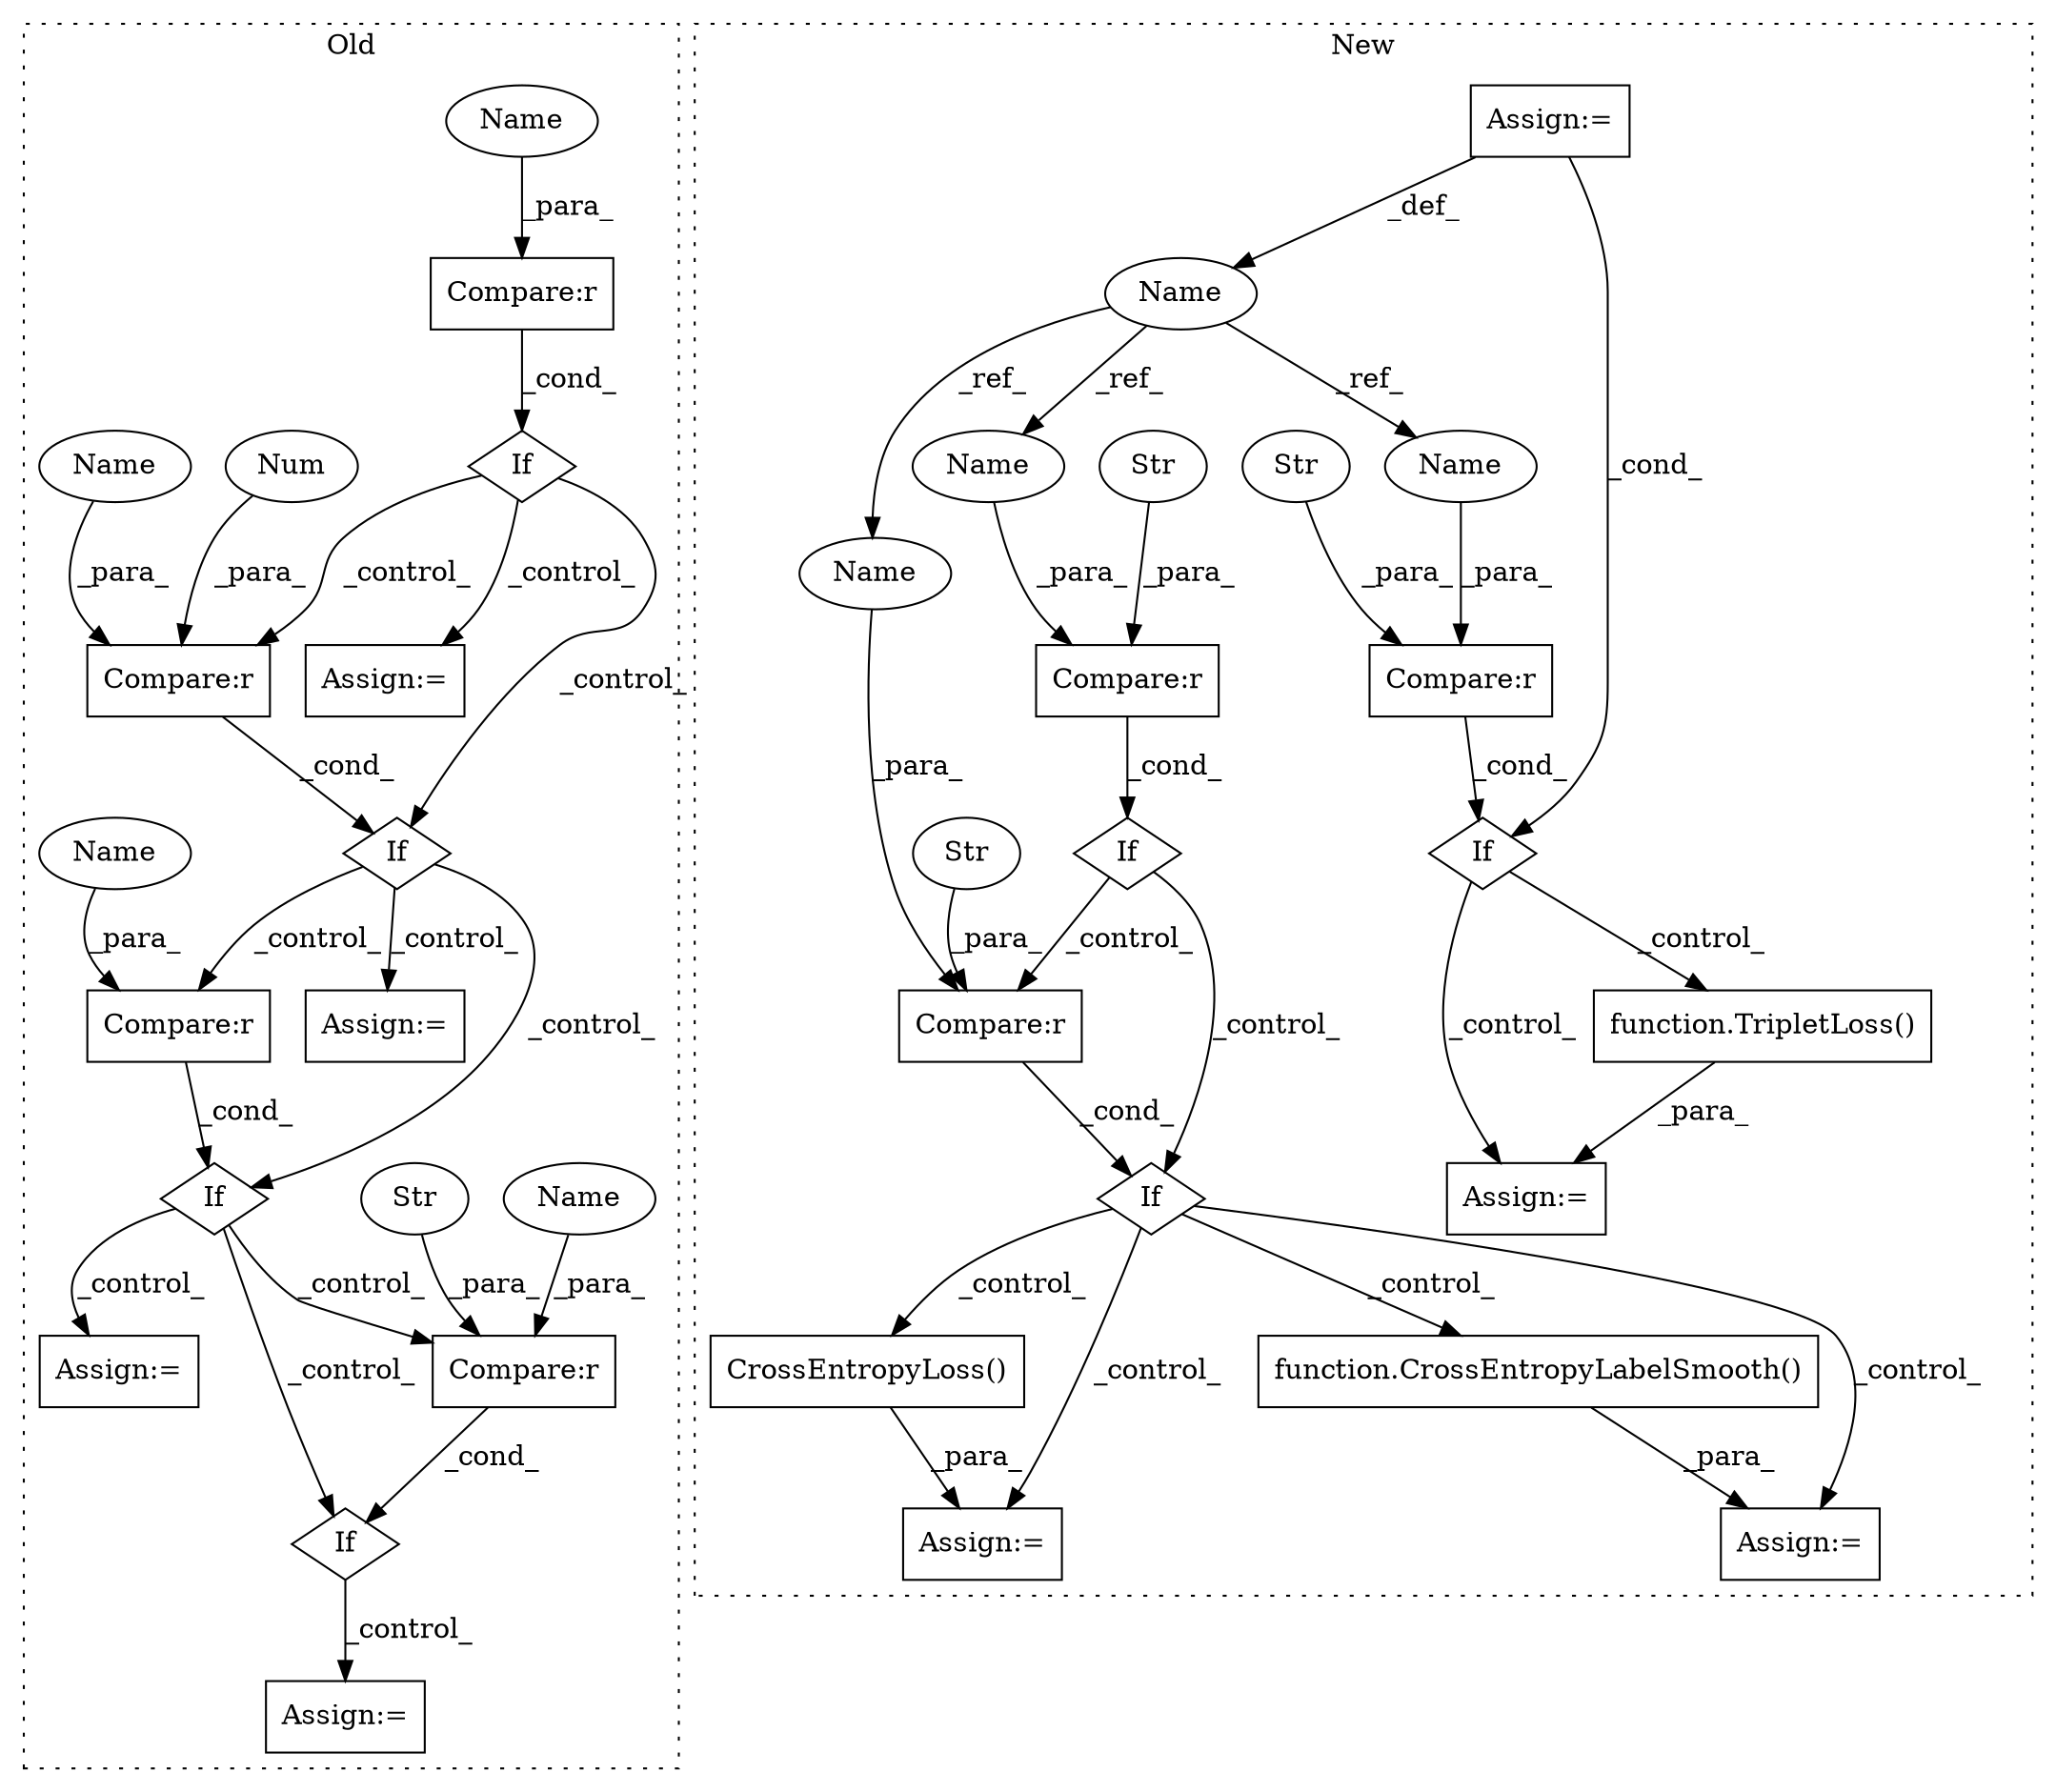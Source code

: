 digraph G {
subgraph cluster0 {
1 [label="If" a="96" s="1239,1256" l="0,18" shape="diamond"];
4 [label="Compare:r" a="40" s="1167" l="16" shape="box"];
5 [label="If" a="96" s="1111,1150" l="3,14" shape="diamond"];
6 [label="Num" a="76" s="1181" l="2" shape="ellipse"];
7 [label="If" a="96" s="1313,1338" l="0,18" shape="diamond"];
10 [label="Compare:r" a="40" s="1313" l="25" shape="box"];
11 [label="If" a="96" s="1164,1183" l="3,18" shape="diamond"];
12 [label="Str" a="66" s="1327" l="11" shape="ellipse"];
15 [label="Compare:r" a="40" s="1114" l="36" shape="box"];
18 [label="Compare:r" a="40" s="1239" l="17" shape="box"];
23 [label="Assign:=" a="68" s="2000" l="3" shape="box"];
27 [label="Assign:=" a="68" s="1365" l="3" shape="box"];
28 [label="Assign:=" a="68" s="1283" l="3" shape="box"];
29 [label="Assign:=" a="68" s="1210" l="3" shape="box"];
35 [label="Name" a="87" s="1239" l="10" shape="ellipse"];
36 [label="Name" a="87" s="1114" l="10" shape="ellipse"];
37 [label="Name" a="87" s="1167" l="10" shape="ellipse"];
38 [label="Name" a="87" s="1313" l="10" shape="ellipse"];
label = "Old";
style="dotted";
}
subgraph cluster1 {
2 [label="CrossEntropyLoss()" a="75" s="1947" l="21" shape="box"];
3 [label="If" a="96" s="1794,1828" l="3,18" shape="diamond"];
8 [label="function.CrossEntropyLabelSmooth()" a="75" s="1861,1896" l="24,1" shape="box"];
9 [label="If" a="96" s="1617,1647" l="3,14" shape="diamond"];
13 [label="Compare:r" a="40" s="1620" l="27" shape="box"];
14 [label="Str" a="66" s="1620" l="9" shape="ellipse"];
16 [label="Compare:r" a="40" s="1797" l="31" shape="box"];
17 [label="Str" a="66" s="1797" l="13" shape="ellipse"];
19 [label="Name" a="87" s="1582" l="14" shape="ellipse"];
20 [label="Compare:r" a="40" s="2152" l="27" shape="box"];
21 [label="If" a="96" s="2149,2179" l="3,14" shape="diamond"];
22 [label="Str" a="66" s="2152" l="9" shape="ellipse"];
24 [label="Assign:=" a="68" s="2206" l="3" shape="box"];
25 [label="Assign:=" a="68" s="1858" l="3" shape="box"];
26 [label="function.TripletLoss()" a="75" s="2209,2227" l="12,51" shape="box"];
30 [label="Assign:=" a="68" s="1596" l="3" shape="box"];
31 [label="Assign:=" a="68" s="1944" l="3" shape="box"];
32 [label="Name" a="87" s="2165" l="14" shape="ellipse"];
33 [label="Name" a="87" s="1814" l="14" shape="ellipse"];
34 [label="Name" a="87" s="1633" l="14" shape="ellipse"];
label = "New";
style="dotted";
}
1 -> 28 [label="_control_"];
1 -> 10 [label="_control_"];
1 -> 7 [label="_control_"];
2 -> 31 [label="_para_"];
3 -> 2 [label="_control_"];
3 -> 25 [label="_control_"];
3 -> 8 [label="_control_"];
3 -> 31 [label="_control_"];
4 -> 11 [label="_cond_"];
5 -> 23 [label="_control_"];
5 -> 4 [label="_control_"];
5 -> 11 [label="_control_"];
6 -> 4 [label="_para_"];
7 -> 27 [label="_control_"];
8 -> 25 [label="_para_"];
9 -> 3 [label="_control_"];
9 -> 16 [label="_control_"];
10 -> 7 [label="_cond_"];
11 -> 1 [label="_control_"];
11 -> 29 [label="_control_"];
11 -> 18 [label="_control_"];
12 -> 10 [label="_para_"];
13 -> 9 [label="_cond_"];
14 -> 13 [label="_para_"];
15 -> 5 [label="_cond_"];
16 -> 3 [label="_cond_"];
17 -> 16 [label="_para_"];
18 -> 1 [label="_cond_"];
19 -> 33 [label="_ref_"];
19 -> 34 [label="_ref_"];
19 -> 32 [label="_ref_"];
20 -> 21 [label="_cond_"];
21 -> 26 [label="_control_"];
21 -> 24 [label="_control_"];
22 -> 20 [label="_para_"];
26 -> 24 [label="_para_"];
30 -> 21 [label="_cond_"];
30 -> 19 [label="_def_"];
32 -> 20 [label="_para_"];
33 -> 16 [label="_para_"];
34 -> 13 [label="_para_"];
35 -> 18 [label="_para_"];
36 -> 15 [label="_para_"];
37 -> 4 [label="_para_"];
38 -> 10 [label="_para_"];
}